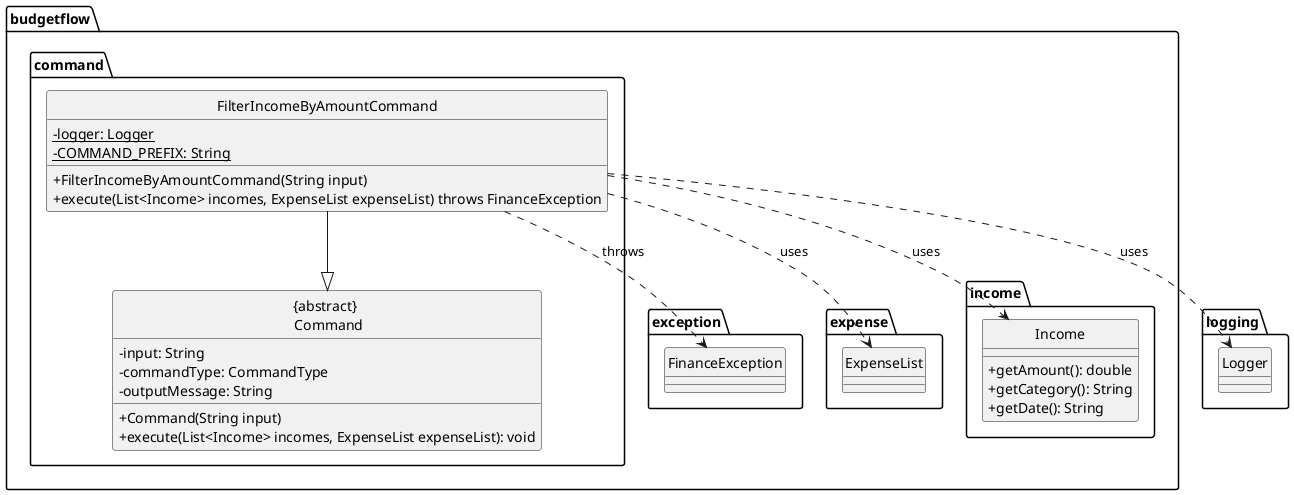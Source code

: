 @startuml
hide circle
skinparam classAttributeIconSize 0

package budgetflow.command {

    class "{abstract} \n Command" {
        - input: String
        - commandType: CommandType
        - outputMessage: String
        + Command(String input)
        + execute(List<Income> incomes, ExpenseList expenseList): void
    }

    class "FilterIncomeByAmountCommand" {
        - {static} logger: Logger
        - {static} COMMAND_PREFIX: String
        + FilterIncomeByAmountCommand(String input)
        + execute(List<Income> incomes, ExpenseList expenseList) throws FinanceException
    }

    "FilterIncomeByAmountCommand" --|> "{abstract} \n Command"
}

package budgetflow.exception {
    class "FinanceException"
}

package budgetflow.expense {
    class ExpenseList
}

package budgetflow.income {
    class Income {
        + getAmount(): double
        + getCategory(): String
        + getDate(): String
    }
}

package logging {
    class Logger
}

"FilterIncomeByAmountCommand" ..> "FinanceException" : throws
"FilterIncomeByAmountCommand" ..> "Income" : uses
"FilterIncomeByAmountCommand" ..> "ExpenseList" : uses
"FilterIncomeByAmountCommand" ..> "Logger" : uses
@enduml
